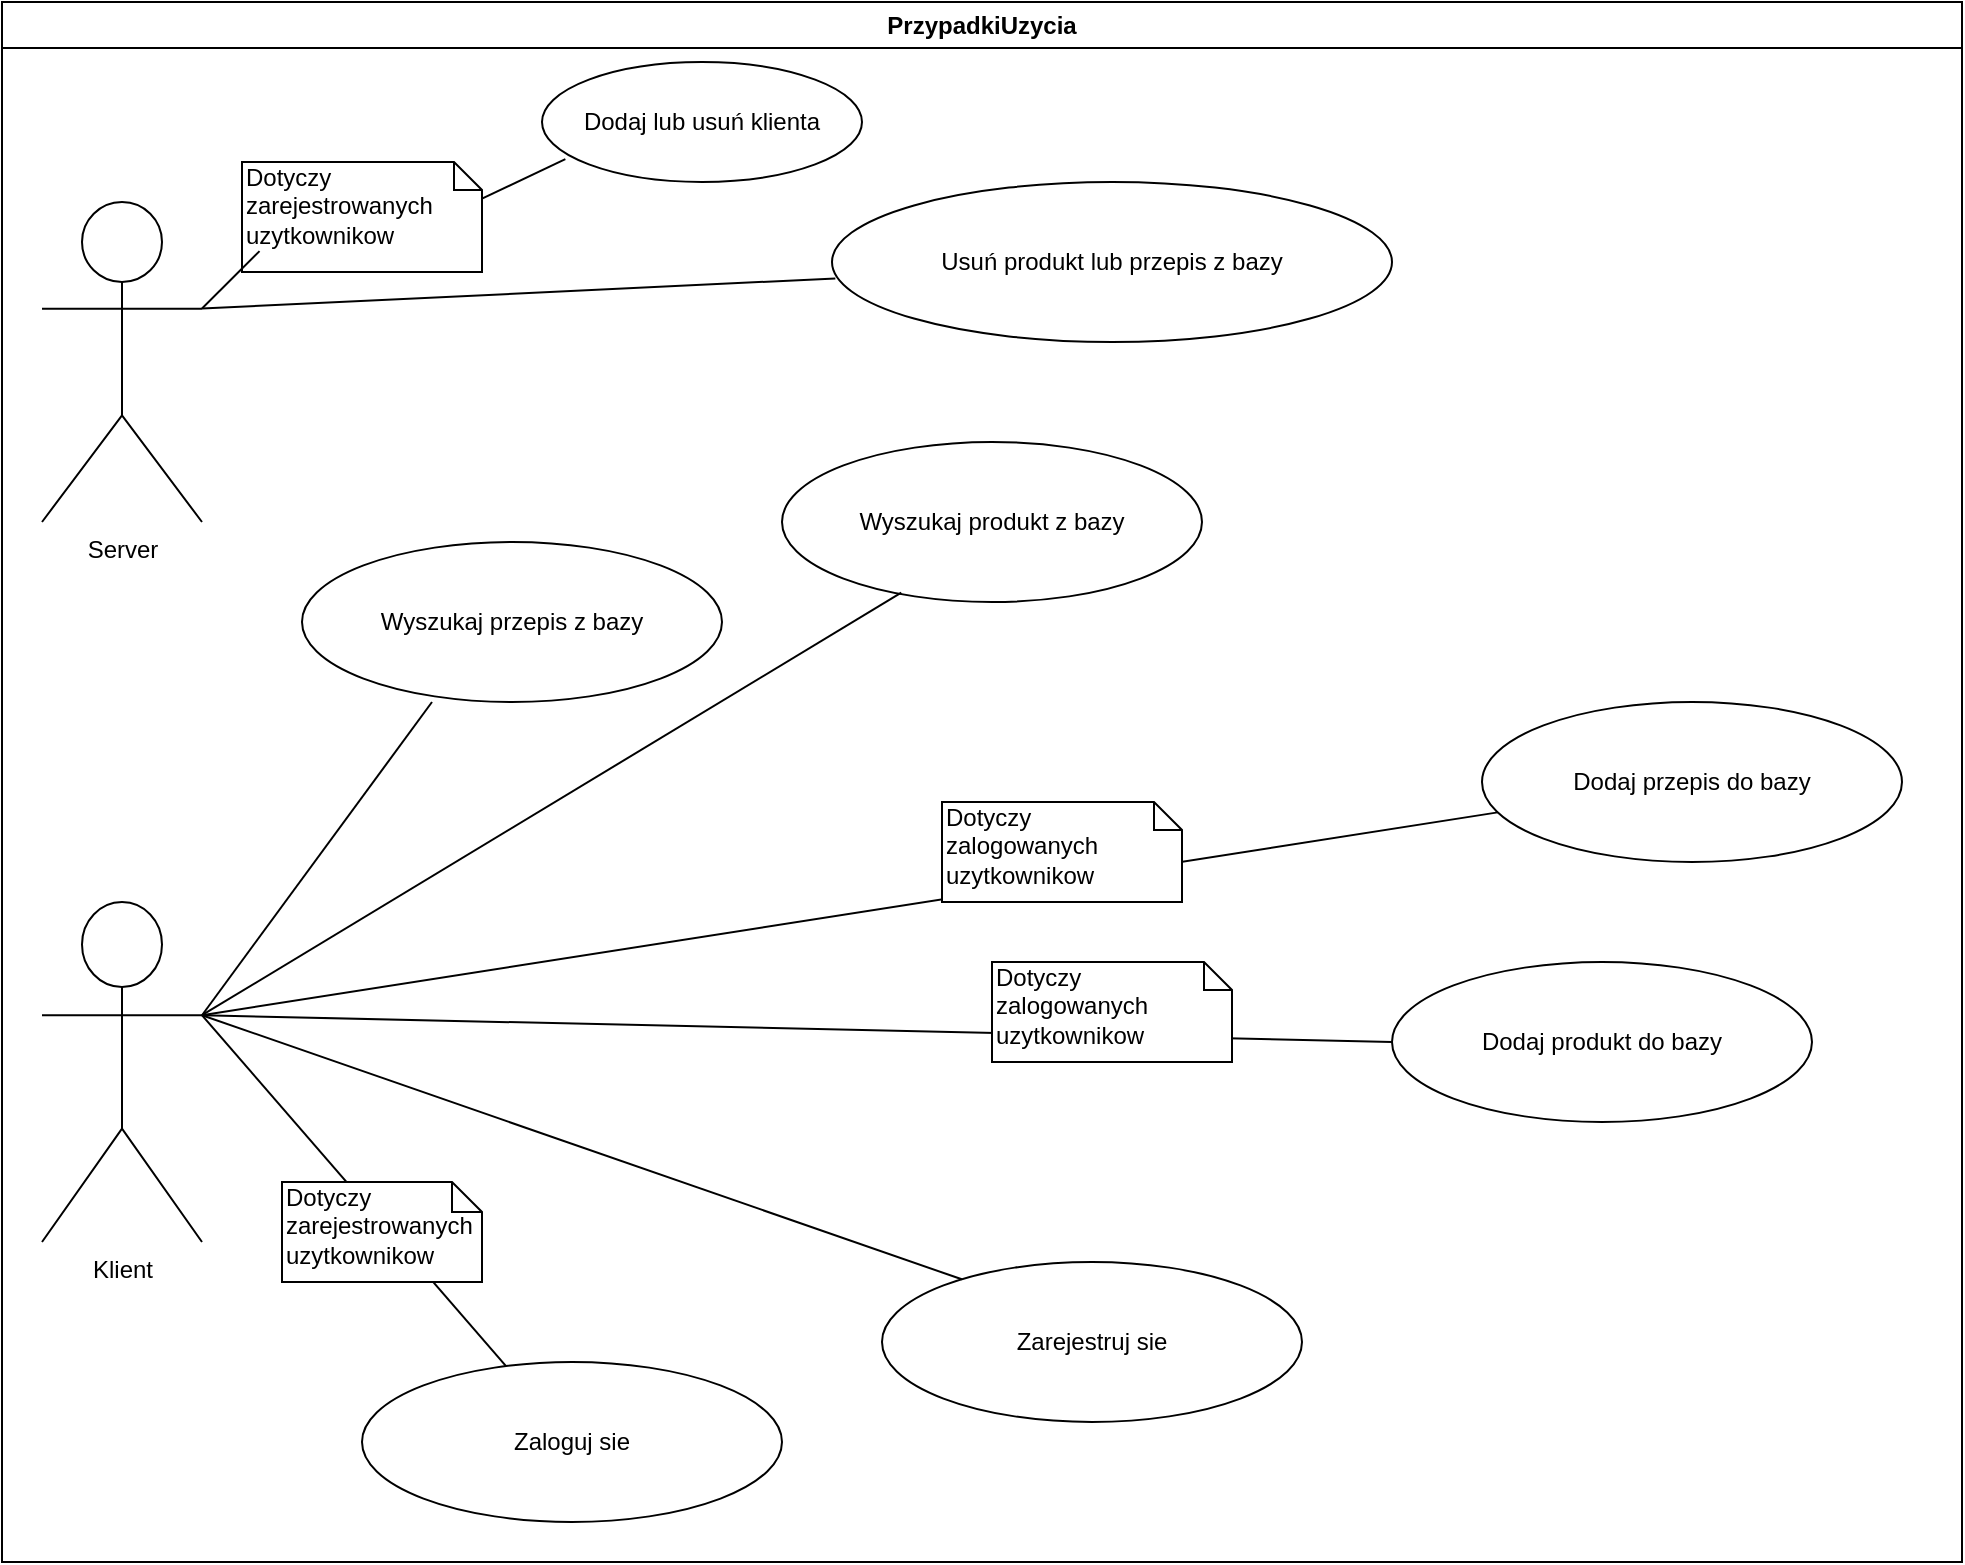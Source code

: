 <mxfile version="13.7.3" type="github">
  <diagram name="Page-1" id="e7e014a7-5840-1c2e-5031-d8a46d1fe8dd">
    <mxGraphModel dx="1038" dy="548" grid="1" gridSize="10" guides="1" tooltips="1" connect="1" arrows="1" fold="1" page="1" pageScale="1" pageWidth="1169" pageHeight="826" background="#ffffff" math="0" shadow="0">
      <root>
        <mxCell id="0" />
        <mxCell id="1" parent="0" />
        <mxCell id="2" value="PrzypadkiUzycia" style="swimlane;whiteSpace=wrap" parent="1" vertex="1">
          <mxGeometry x="30" y="30" width="980" height="780" as="geometry" />
        </mxCell>
        <mxCell id="5WoeiX4r0hxo1bg6bNLd-41" value="Server&lt;br&gt;" style="shape=umlActor;verticalLabelPosition=bottom;verticalAlign=top;html=1;outlineConnect=0;" parent="2" vertex="1">
          <mxGeometry x="20" y="100" width="80" height="160" as="geometry" />
        </mxCell>
        <mxCell id="5WoeiX4r0hxo1bg6bNLd-42" value="Klient&lt;br&gt;" style="shape=umlActor;verticalLabelPosition=bottom;verticalAlign=top;html=1;outlineConnect=0;" parent="2" vertex="1">
          <mxGeometry x="20" y="450" width="80" height="170" as="geometry" />
        </mxCell>
        <mxCell id="5WoeiX4r0hxo1bg6bNLd-44" value="Dodaj lub usuń klienta" style="ellipse;whiteSpace=wrap;html=1;" parent="2" vertex="1">
          <mxGeometry x="270" y="30" width="160" height="60" as="geometry" />
        </mxCell>
        <mxCell id="5WoeiX4r0hxo1bg6bNLd-45" value="" style="endArrow=none;html=1;entryX=0.073;entryY=0.81;entryDx=0;entryDy=0;entryPerimeter=0;exitX=1;exitY=0.333;exitDx=0;exitDy=0;exitPerimeter=0;" parent="2" source="5WoeiX4r0hxo1bg6bNLd-46" target="5WoeiX4r0hxo1bg6bNLd-44" edge="1">
          <mxGeometry width="50" height="50" relative="1" as="geometry">
            <mxPoint x="120" y="150" as="sourcePoint" />
            <mxPoint x="170" y="100" as="targetPoint" />
          </mxGeometry>
        </mxCell>
        <mxCell id="5WoeiX4r0hxo1bg6bNLd-46" value="Dotyczy zarejestrowanych uzytkownikow&lt;br&gt;" style="shape=note;whiteSpace=wrap;html=1;size=14;verticalAlign=top;align=left;spacingTop=-6;" parent="2" vertex="1">
          <mxGeometry x="120" y="80" width="120" height="55" as="geometry" />
        </mxCell>
        <mxCell id="5WoeiX4r0hxo1bg6bNLd-47" value="" style="endArrow=none;html=1;entryX=0.073;entryY=0.81;entryDx=0;entryDy=0;entryPerimeter=0;exitX=1;exitY=0.333;exitDx=0;exitDy=0;exitPerimeter=0;" parent="2" source="5WoeiX4r0hxo1bg6bNLd-41" target="5WoeiX4r0hxo1bg6bNLd-46" edge="1">
          <mxGeometry width="50" height="50" relative="1" as="geometry">
            <mxPoint x="180" y="213.333" as="sourcePoint" />
            <mxPoint x="291.68" y="148.6" as="targetPoint" />
          </mxGeometry>
        </mxCell>
        <mxCell id="5WoeiX4r0hxo1bg6bNLd-48" value="Usuń produkt lub przepis z bazy" style="ellipse;whiteSpace=wrap;html=1;" parent="2" vertex="1">
          <mxGeometry x="415" y="90" width="280" height="80" as="geometry" />
        </mxCell>
        <mxCell id="5WoeiX4r0hxo1bg6bNLd-49" value="" style="endArrow=none;html=1;exitX=1;exitY=0.333;exitDx=0;exitDy=0;exitPerimeter=0;entryX=0.006;entryY=0.603;entryDx=0;entryDy=0;entryPerimeter=0;" parent="2" source="5WoeiX4r0hxo1bg6bNLd-41" target="5WoeiX4r0hxo1bg6bNLd-48" edge="1">
          <mxGeometry width="50" height="50" relative="1" as="geometry">
            <mxPoint x="420" y="150" as="sourcePoint" />
            <mxPoint x="470" y="100" as="targetPoint" />
          </mxGeometry>
        </mxCell>
        <mxCell id="5WoeiX4r0hxo1bg6bNLd-53" value="Wyszukaj przepis z bazy" style="ellipse;whiteSpace=wrap;html=1;align=center;newEdgeStyle={&quot;edgeStyle&quot;:&quot;entityRelationEdgeStyle&quot;,&quot;startArrow&quot;:&quot;none&quot;,&quot;endArrow&quot;:&quot;none&quot;,&quot;segment&quot;:10,&quot;curved&quot;:1};treeFolding=1;treeMoving=1;" parent="2" vertex="1">
          <mxGeometry x="150" y="270" width="210" height="80" as="geometry" />
        </mxCell>
        <mxCell id="5WoeiX4r0hxo1bg6bNLd-56" value="Dodaj przepis&amp;nbsp;do bazy" style="ellipse;whiteSpace=wrap;html=1;align=center;newEdgeStyle={&quot;edgeStyle&quot;:&quot;entityRelationEdgeStyle&quot;,&quot;startArrow&quot;:&quot;none&quot;,&quot;endArrow&quot;:&quot;none&quot;,&quot;segment&quot;:10,&quot;curved&quot;:1};treeFolding=1;treeMoving=1;" parent="2" vertex="1">
          <mxGeometry x="740" y="350" width="210" height="80" as="geometry" />
        </mxCell>
        <mxCell id="5WoeiX4r0hxo1bg6bNLd-74" value="Wyszukaj produkt z bazy" style="ellipse;whiteSpace=wrap;html=1;align=center;newEdgeStyle={&quot;edgeStyle&quot;:&quot;entityRelationEdgeStyle&quot;,&quot;startArrow&quot;:&quot;none&quot;,&quot;endArrow&quot;:&quot;none&quot;,&quot;segment&quot;:10,&quot;curved&quot;:1};treeFolding=1;treeMoving=1;" parent="2" vertex="1">
          <mxGeometry x="390" y="220" width="210" height="80" as="geometry" />
        </mxCell>
        <mxCell id="5WoeiX4r0hxo1bg6bNLd-101" value="Dodaj produkt do bazy" style="ellipse;whiteSpace=wrap;html=1;align=center;newEdgeStyle={&quot;edgeStyle&quot;:&quot;entityRelationEdgeStyle&quot;,&quot;startArrow&quot;:&quot;none&quot;,&quot;endArrow&quot;:&quot;none&quot;,&quot;segment&quot;:10,&quot;curved&quot;:1};treeFolding=1;treeMoving=1;" parent="2" vertex="1">
          <mxGeometry x="695" y="480" width="210" height="80" as="geometry" />
        </mxCell>
        <mxCell id="5WoeiX4r0hxo1bg6bNLd-110" value="Zarejestruj sie" style="ellipse;whiteSpace=wrap;html=1;align=center;newEdgeStyle={&quot;edgeStyle&quot;:&quot;entityRelationEdgeStyle&quot;,&quot;startArrow&quot;:&quot;none&quot;,&quot;endArrow&quot;:&quot;none&quot;,&quot;segment&quot;:10,&quot;curved&quot;:1};treeFolding=1;treeMoving=1;" parent="2" vertex="1">
          <mxGeometry x="440" y="630" width="210" height="80" as="geometry" />
        </mxCell>
        <mxCell id="5WoeiX4r0hxo1bg6bNLd-111" value="Zaloguj sie" style="ellipse;whiteSpace=wrap;html=1;align=center;newEdgeStyle={&quot;edgeStyle&quot;:&quot;entityRelationEdgeStyle&quot;,&quot;startArrow&quot;:&quot;none&quot;,&quot;endArrow&quot;:&quot;none&quot;,&quot;segment&quot;:10,&quot;curved&quot;:1};treeFolding=1;treeMoving=1;" parent="2" vertex="1">
          <mxGeometry x="180" y="680" width="210" height="80" as="geometry" />
        </mxCell>
        <mxCell id="JBJriOTDXwCMT_v1kKaM-30" value="" style="endArrow=none;html=1;exitX=1;exitY=0.333;exitDx=0;exitDy=0;exitPerimeter=0;" edge="1" parent="2" source="5WoeiX4r0hxo1bg6bNLd-42">
          <mxGeometry width="50" height="50" relative="1" as="geometry">
            <mxPoint x="165" y="400" as="sourcePoint" />
            <mxPoint x="215" y="350" as="targetPoint" />
          </mxGeometry>
        </mxCell>
        <mxCell id="JBJriOTDXwCMT_v1kKaM-31" value="" style="endArrow=none;html=1;exitX=1;exitY=0.333;exitDx=0;exitDy=0;exitPerimeter=0;entryX=0.284;entryY=0.942;entryDx=0;entryDy=0;entryPerimeter=0;" edge="1" parent="2" source="5WoeiX4r0hxo1bg6bNLd-42" target="5WoeiX4r0hxo1bg6bNLd-74">
          <mxGeometry width="50" height="50" relative="1" as="geometry">
            <mxPoint x="240" y="450" as="sourcePoint" />
            <mxPoint x="290" y="400" as="targetPoint" />
          </mxGeometry>
        </mxCell>
        <mxCell id="JBJriOTDXwCMT_v1kKaM-32" value="" style="endArrow=none;html=1;exitX=1;exitY=0.333;exitDx=0;exitDy=0;exitPerimeter=0;" edge="1" parent="2" source="5WoeiX4r0hxo1bg6bNLd-42" target="5WoeiX4r0hxo1bg6bNLd-56">
          <mxGeometry width="50" height="50" relative="1" as="geometry">
            <mxPoint x="260" y="490" as="sourcePoint" />
            <mxPoint x="310" y="440" as="targetPoint" />
          </mxGeometry>
        </mxCell>
        <mxCell id="5WoeiX4r0hxo1bg6bNLd-112" value="Dotyczy zalogowanych uzytkownikow" style="shape=note;whiteSpace=wrap;html=1;size=14;verticalAlign=top;align=left;spacingTop=-6;" parent="2" vertex="1">
          <mxGeometry x="470" y="400" width="120" height="50" as="geometry" />
        </mxCell>
        <mxCell id="JBJriOTDXwCMT_v1kKaM-33" value="" style="endArrow=none;html=1;exitX=1;exitY=0.333;exitDx=0;exitDy=0;exitPerimeter=0;entryX=0;entryY=0.5;entryDx=0;entryDy=0;" edge="1" parent="2" source="5WoeiX4r0hxo1bg6bNLd-42" target="5WoeiX4r0hxo1bg6bNLd-101">
          <mxGeometry width="50" height="50" relative="1" as="geometry">
            <mxPoint x="300" y="550" as="sourcePoint" />
            <mxPoint x="350" y="500" as="targetPoint" />
          </mxGeometry>
        </mxCell>
        <mxCell id="JBJriOTDXwCMT_v1kKaM-27" value="Dotyczy zalogowanych uzytkownikow" style="shape=note;whiteSpace=wrap;html=1;size=14;verticalAlign=top;align=left;spacingTop=-6;" vertex="1" parent="2">
          <mxGeometry x="495" y="480" width="120" height="50" as="geometry" />
        </mxCell>
        <mxCell id="JBJriOTDXwCMT_v1kKaM-34" value="" style="endArrow=none;html=1;exitX=1;exitY=0.333;exitDx=0;exitDy=0;exitPerimeter=0;entryX=0.19;entryY=0.108;entryDx=0;entryDy=0;entryPerimeter=0;" edge="1" parent="2" source="5WoeiX4r0hxo1bg6bNLd-42" target="5WoeiX4r0hxo1bg6bNLd-110">
          <mxGeometry width="50" height="50" relative="1" as="geometry">
            <mxPoint x="300" y="590" as="sourcePoint" />
            <mxPoint x="350" y="540" as="targetPoint" />
          </mxGeometry>
        </mxCell>
        <mxCell id="JBJriOTDXwCMT_v1kKaM-35" value="" style="endArrow=none;html=1;entryX=1;entryY=0.333;entryDx=0;entryDy=0;entryPerimeter=0;" edge="1" parent="2" source="5WoeiX4r0hxo1bg6bNLd-111" target="5WoeiX4r0hxo1bg6bNLd-42">
          <mxGeometry width="50" height="50" relative="1" as="geometry">
            <mxPoint x="150" y="580" as="sourcePoint" />
            <mxPoint x="200" y="530" as="targetPoint" />
          </mxGeometry>
        </mxCell>
        <mxCell id="5WoeiX4r0hxo1bg6bNLd-113" value="Dotyczy zarejestrowanych uzytkownikow&lt;br&gt;" style="shape=note;whiteSpace=wrap;html=1;size=15;verticalAlign=top;align=left;spacingTop=-6;" parent="2" vertex="1">
          <mxGeometry x="140" y="590" width="100" height="50" as="geometry" />
        </mxCell>
      </root>
    </mxGraphModel>
  </diagram>
</mxfile>

